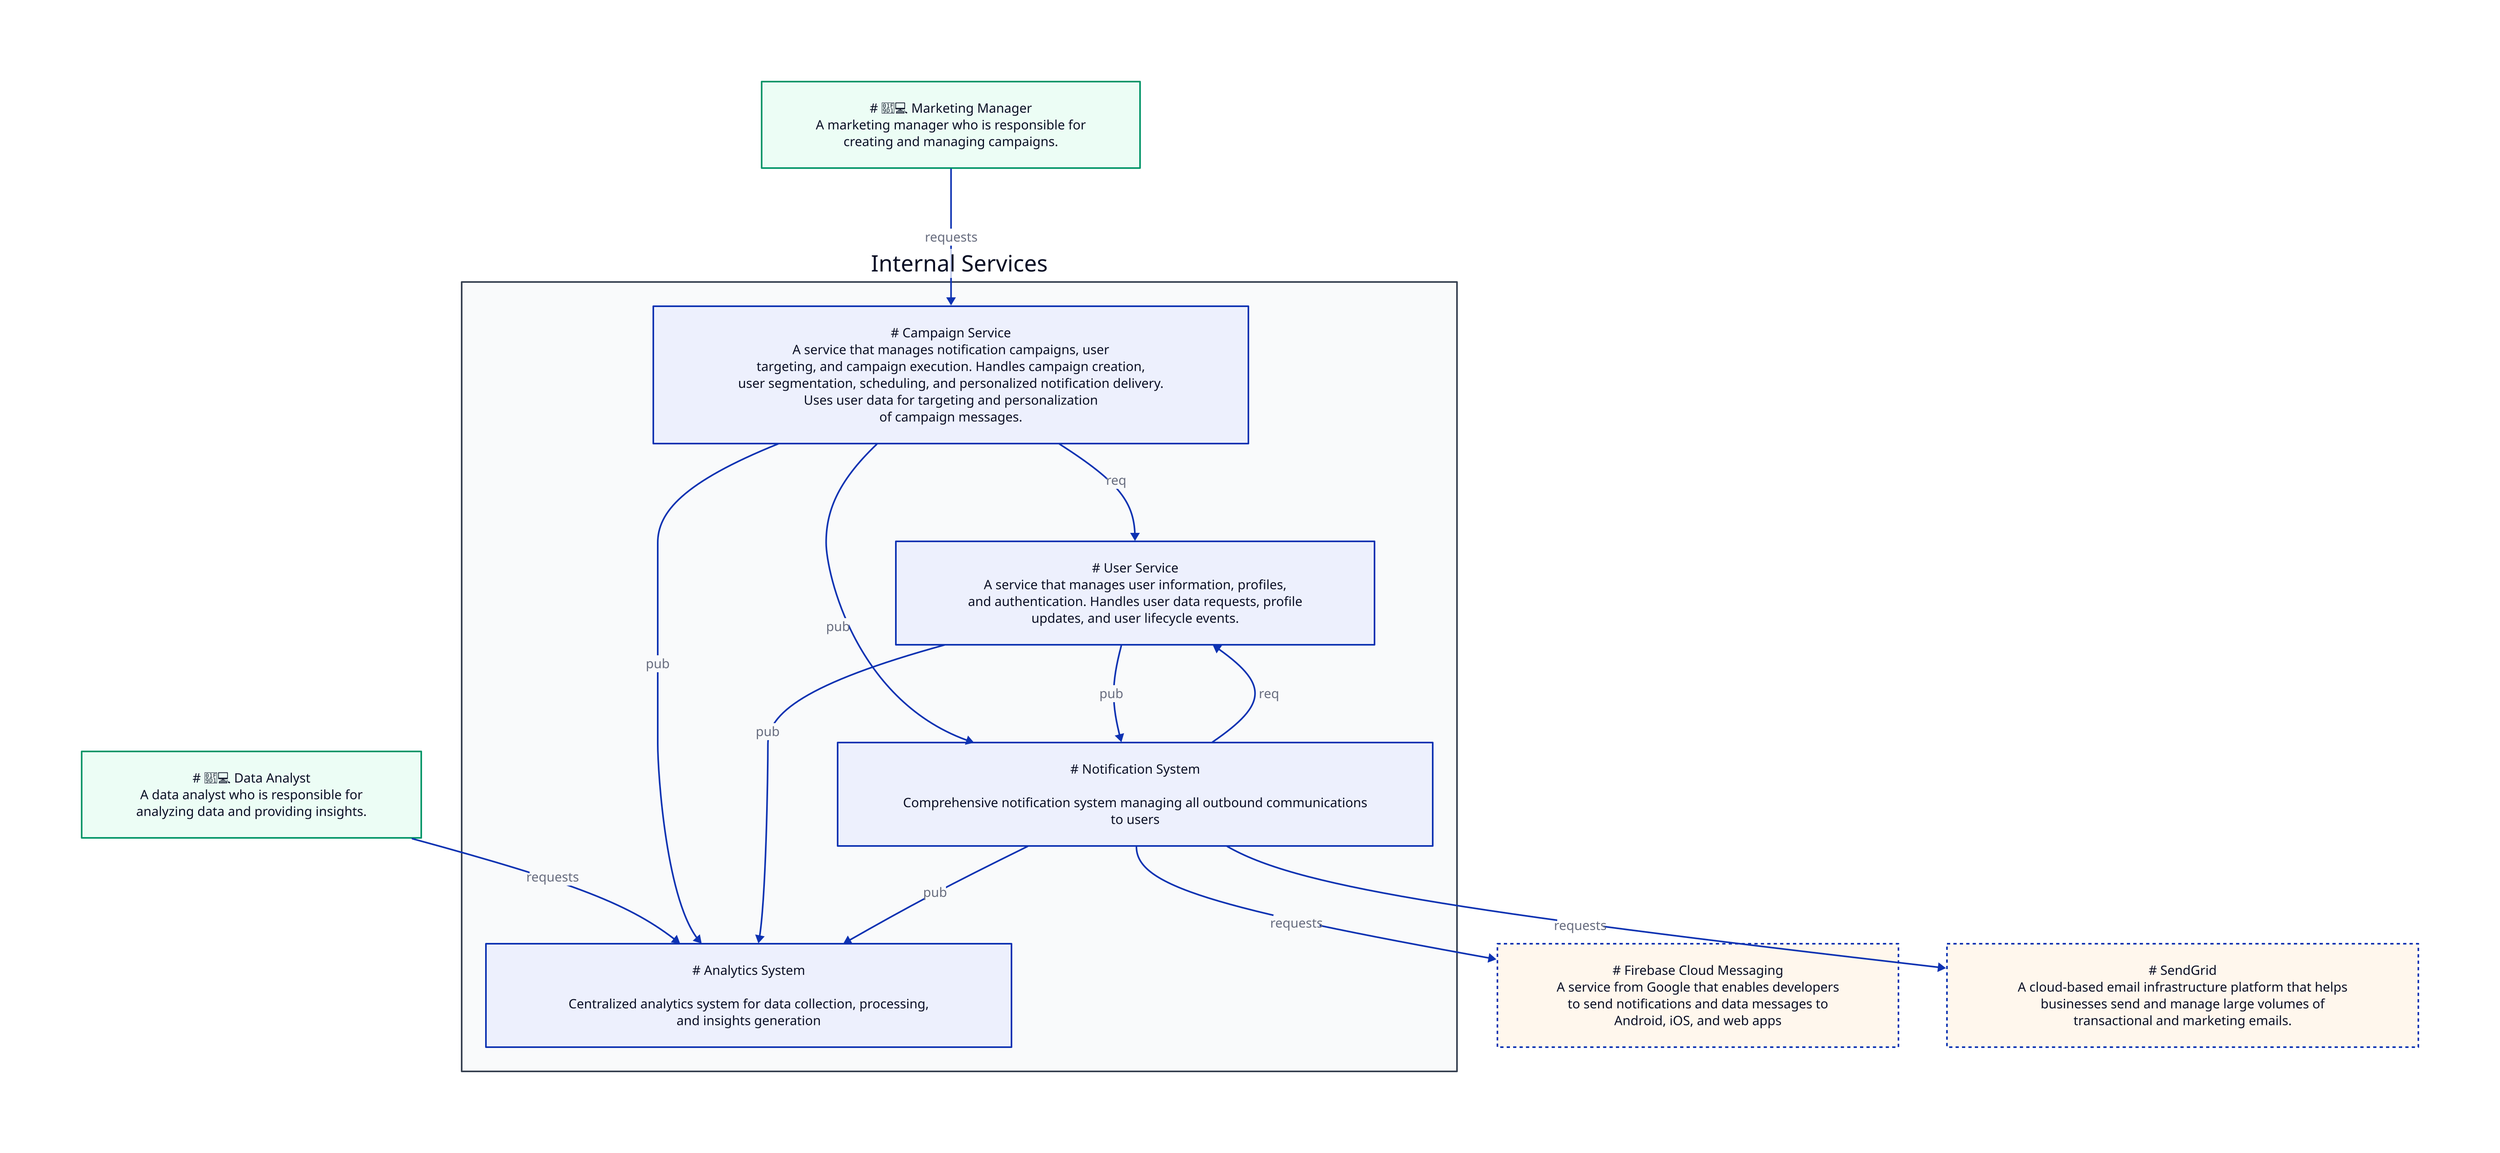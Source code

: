 
internal: {
  label: "Internal Services"
  style: {
    stroke: "#374151"
    stroke-width: 2
    fill: "#f9fafb"
  }
}
internal.system_analytics-system: |md
# Analytics System

Centralized analytics system for data collection, processing,  
and insights generation
|
internal.system_analytics-system.shape: rectangle
internal.service_campaign-service: |md
# Campaign Service
A service that manages notification campaigns, user  
targeting, and campaign execution. Handles campaign creation,  
user segmentation, scheduling, and personalized notification delivery.  
Uses user data for targeting and personalization  
of campaign messages.
|
internal.service_campaign-service.shape: rectangle
external_data-analyst: |md
# 🧑‍💻 Data Analyst
A data analyst who is responsible for  
analyzing data and providing insights.
|
external_data-analyst.shape: rectangle
external_data-analyst.style: {
  stroke: "#059669"
  stroke-width: 2
  fill: "#ecfdf5"
}
external_firebase-cloud-messaging: |md
# Firebase Cloud Messaging
A service from Google that enables developers  
to send notifications and data messages to  
Android, iOS, and web apps
|
external_firebase-cloud-messaging.shape: rectangle
external_firebase-cloud-messaging.style: {
  stroke-dash: 2
  fill: "#fff7ed"
}
external_marketing-manager: |md
# 🧑‍💻 Marketing Manager
A marketing manager who is responsible for  
creating and managing campaigns.
|
external_marketing-manager.shape: rectangle
external_marketing-manager.style: {
  stroke: "#059669"
  stroke-width: 2
  fill: "#ecfdf5"
}
internal.system_notification-system: |md
# Notification System

Comprehensive notification system managing all outbound communications  
to users
|
internal.system_notification-system.shape: rectangle
external_sendgrid: |md
# SendGrid
A cloud-based email infrastructure platform that helps  
businesses send and manage large volumes of  
transactional and marketing emails.
|
external_sendgrid.shape: rectangle
external_sendgrid.style: {
  stroke-dash: 2
  fill: "#fff7ed"
}
internal.service_user-service: |md
# User Service
A service that manages user information, profiles,  
and authentication. Handles user data requests, profile  
updates, and user lifecycle events.
|
internal.service_user-service.shape: rectangle
external_data-analyst -> internal.system_analytics-system: {
  label: "requests"
}
external_marketing-manager -> internal.service_campaign-service: {
  label: "requests"
}
internal.service_campaign-service -> internal.service_user-service: {
  label: "req"
}
internal.service_campaign-service -> internal.system_analytics-system: {
  label: "pub"
}
internal.service_campaign-service -> internal.system_notification-system: {
  label: "pub"
}
internal.service_user-service -> internal.system_analytics-system: {
  label: "pub"
}
internal.service_user-service -> internal.system_notification-system: {
  label: "pub"
}
internal.system_notification-system -> external_firebase-cloud-messaging: {
  label: "requests"
}
internal.system_notification-system -> external_sendgrid: {
  label: "requests"
}
internal.system_notification-system -> internal.service_user-service: {
  label: "req"
}
internal.system_notification-system -> internal.system_analytics-system: {
  label: "pub"
}
